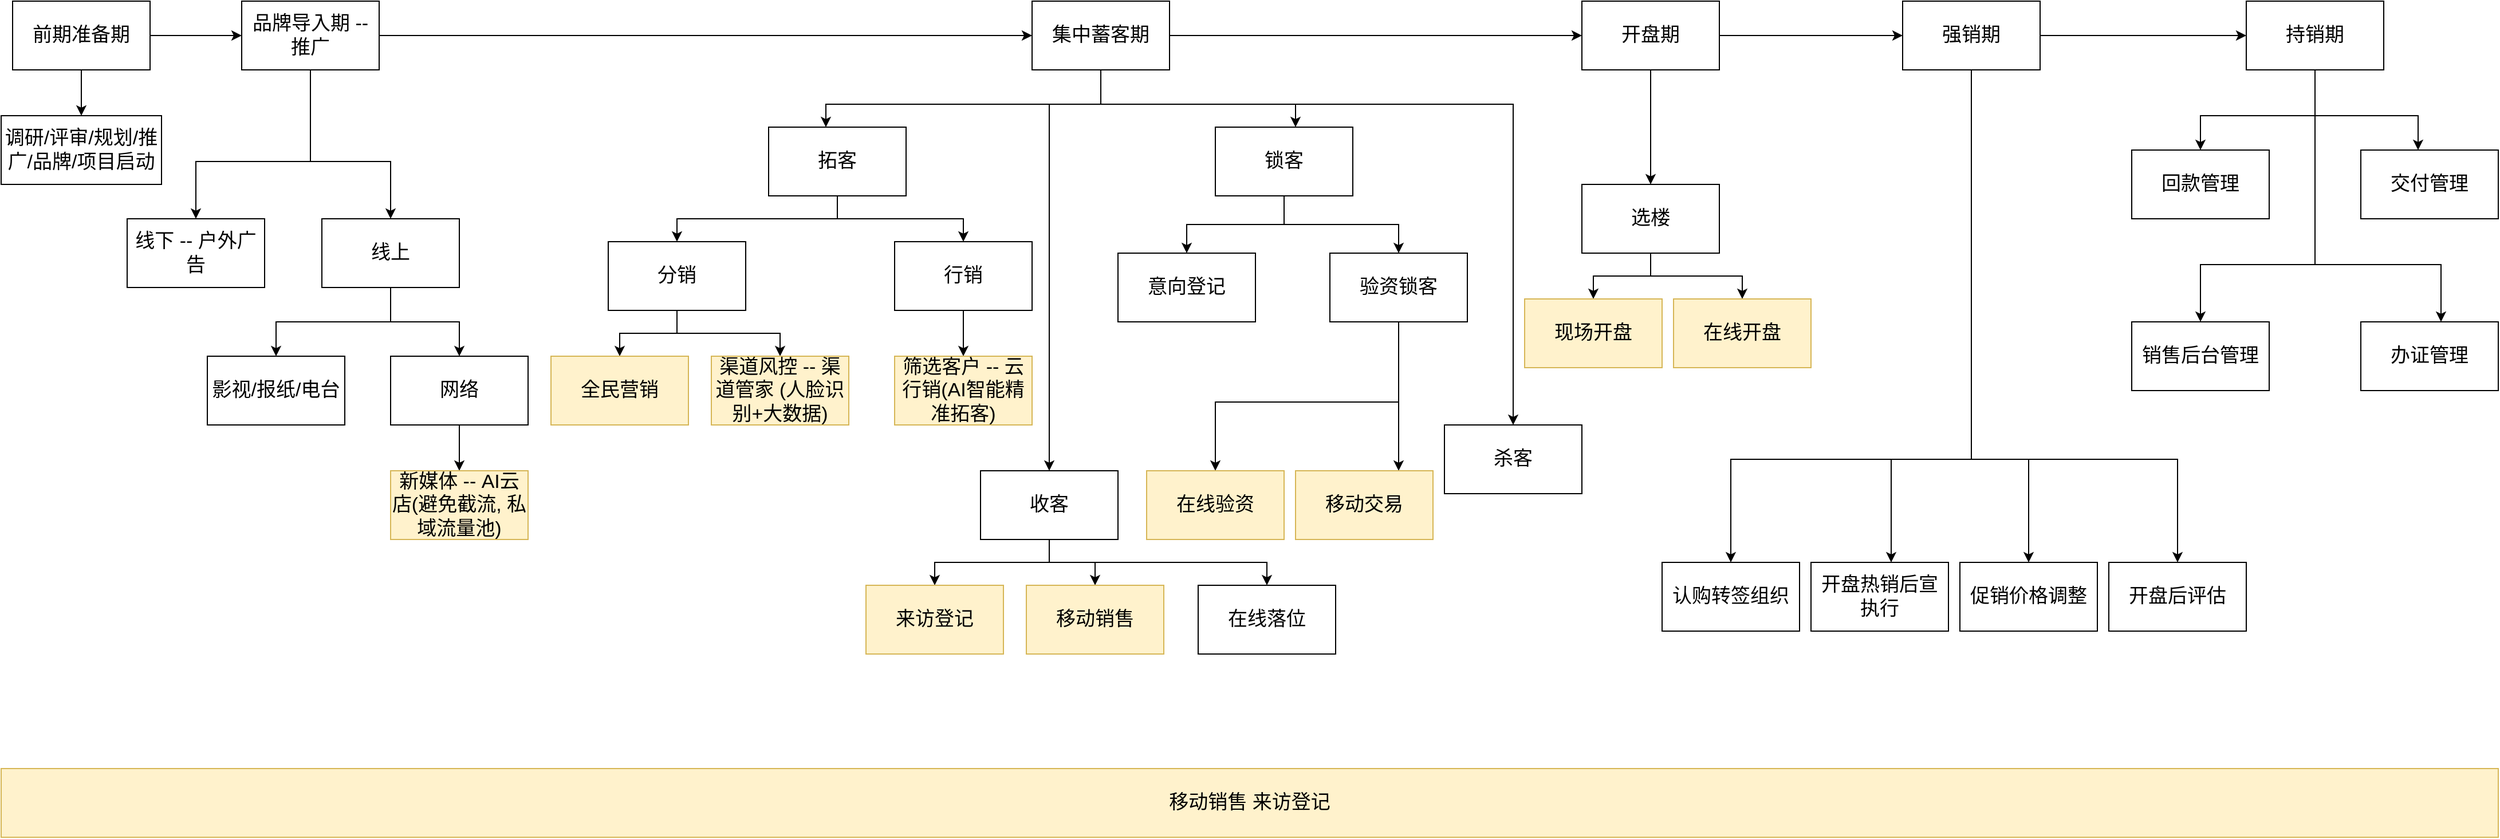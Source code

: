 <mxfile version="14.6.13" type="github">
  <diagram id="gAYLs6P5zjDs-k3iVm-y" name="Page-1">
    <mxGraphModel dx="2844" dy="1412" grid="1" gridSize="10" guides="1" tooltips="1" connect="1" arrows="1" fold="1" page="1" pageScale="1" pageWidth="827" pageHeight="1169" math="0" shadow="0">
      <root>
        <mxCell id="0" />
        <mxCell id="1" parent="0" />
        <mxCell id="a8IUFsbmlE4pYnBHEr7y-3" value="" style="edgeStyle=orthogonalEdgeStyle;rounded=0;orthogonalLoop=1;jettySize=auto;html=1;fontSize=17;" edge="1" parent="1" source="a8IUFsbmlE4pYnBHEr7y-1" target="a8IUFsbmlE4pYnBHEr7y-2">
          <mxGeometry relative="1" as="geometry" />
        </mxCell>
        <mxCell id="a8IUFsbmlE4pYnBHEr7y-13" value="" style="edgeStyle=orthogonalEdgeStyle;rounded=0;orthogonalLoop=1;jettySize=auto;html=1;fontSize=17;" edge="1" parent="1" source="a8IUFsbmlE4pYnBHEr7y-1" target="a8IUFsbmlE4pYnBHEr7y-12">
          <mxGeometry relative="1" as="geometry" />
        </mxCell>
        <mxCell id="a8IUFsbmlE4pYnBHEr7y-1" value="前期准备期" style="rounded=0;whiteSpace=wrap;html=1;fontSize=17;" vertex="1" parent="1">
          <mxGeometry x="110" y="220" width="120" height="60" as="geometry" />
        </mxCell>
        <mxCell id="a8IUFsbmlE4pYnBHEr7y-5" value="" style="edgeStyle=orthogonalEdgeStyle;rounded=0;orthogonalLoop=1;jettySize=auto;html=1;fontSize=17;" edge="1" parent="1" source="a8IUFsbmlE4pYnBHEr7y-2" target="a8IUFsbmlE4pYnBHEr7y-4">
          <mxGeometry relative="1" as="geometry" />
        </mxCell>
        <mxCell id="a8IUFsbmlE4pYnBHEr7y-16" value="" style="edgeStyle=orthogonalEdgeStyle;rounded=0;orthogonalLoop=1;jettySize=auto;html=1;fontSize=17;" edge="1" parent="1" source="a8IUFsbmlE4pYnBHEr7y-2" target="a8IUFsbmlE4pYnBHEr7y-15">
          <mxGeometry relative="1" as="geometry">
            <Array as="points">
              <mxPoint x="370" y="360" />
              <mxPoint x="270" y="360" />
            </Array>
          </mxGeometry>
        </mxCell>
        <mxCell id="a8IUFsbmlE4pYnBHEr7y-21" value="" style="edgeStyle=orthogonalEdgeStyle;rounded=0;orthogonalLoop=1;jettySize=auto;html=1;fontSize=17;" edge="1" parent="1" source="a8IUFsbmlE4pYnBHEr7y-2" target="a8IUFsbmlE4pYnBHEr7y-20">
          <mxGeometry relative="1" as="geometry">
            <Array as="points">
              <mxPoint x="370" y="360" />
              <mxPoint x="440" y="360" />
            </Array>
          </mxGeometry>
        </mxCell>
        <mxCell id="a8IUFsbmlE4pYnBHEr7y-2" value="品牌导入期 -- 推广" style="whiteSpace=wrap;html=1;rounded=0;fontSize=17;" vertex="1" parent="1">
          <mxGeometry x="310" y="220" width="120" height="60" as="geometry" />
        </mxCell>
        <mxCell id="a8IUFsbmlE4pYnBHEr7y-31" value="" style="edgeStyle=orthogonalEdgeStyle;rounded=0;orthogonalLoop=1;jettySize=auto;html=1;fontSize=17;" edge="1" parent="1" source="a8IUFsbmlE4pYnBHEr7y-4" target="a8IUFsbmlE4pYnBHEr7y-30">
          <mxGeometry relative="1" as="geometry">
            <Array as="points">
              <mxPoint x="1060" y="310" />
              <mxPoint x="820" y="310" />
            </Array>
          </mxGeometry>
        </mxCell>
        <mxCell id="a8IUFsbmlE4pYnBHEr7y-48" value="" style="edgeStyle=orthogonalEdgeStyle;rounded=0;orthogonalLoop=1;jettySize=auto;html=1;fontSize=17;" edge="1" parent="1" source="a8IUFsbmlE4pYnBHEr7y-4" target="a8IUFsbmlE4pYnBHEr7y-47">
          <mxGeometry relative="1" as="geometry">
            <Array as="points">
              <mxPoint x="1060" y="310" />
              <mxPoint x="1015" y="310" />
            </Array>
          </mxGeometry>
        </mxCell>
        <mxCell id="a8IUFsbmlE4pYnBHEr7y-56" value="" style="edgeStyle=orthogonalEdgeStyle;rounded=0;orthogonalLoop=1;jettySize=auto;html=1;fontSize=17;" edge="1" parent="1" source="a8IUFsbmlE4pYnBHEr7y-4" target="a8IUFsbmlE4pYnBHEr7y-55">
          <mxGeometry relative="1" as="geometry">
            <Array as="points">
              <mxPoint x="1060" y="310" />
              <mxPoint x="1420" y="310" />
            </Array>
          </mxGeometry>
        </mxCell>
        <mxCell id="a8IUFsbmlE4pYnBHEr7y-61" value="" style="edgeStyle=orthogonalEdgeStyle;rounded=0;orthogonalLoop=1;jettySize=auto;html=1;fontSize=17;" edge="1" parent="1" source="a8IUFsbmlE4pYnBHEr7y-4" target="a8IUFsbmlE4pYnBHEr7y-60">
          <mxGeometry relative="1" as="geometry">
            <Array as="points">
              <mxPoint x="1060" y="310" />
              <mxPoint x="1230" y="310" />
            </Array>
          </mxGeometry>
        </mxCell>
        <mxCell id="a8IUFsbmlE4pYnBHEr7y-67" value="" style="edgeStyle=orthogonalEdgeStyle;rounded=0;orthogonalLoop=1;jettySize=auto;html=1;fontSize=17;" edge="1" parent="1" source="a8IUFsbmlE4pYnBHEr7y-4" target="a8IUFsbmlE4pYnBHEr7y-66">
          <mxGeometry relative="1" as="geometry" />
        </mxCell>
        <mxCell id="a8IUFsbmlE4pYnBHEr7y-4" value="集中蓄客期" style="whiteSpace=wrap;html=1;rounded=0;fontSize=17;" vertex="1" parent="1">
          <mxGeometry x="1000" y="220" width="120" height="60" as="geometry" />
        </mxCell>
        <mxCell id="a8IUFsbmlE4pYnBHEr7y-12" value="调研/评审/规划/推广/品牌/项目启动" style="whiteSpace=wrap;html=1;rounded=0;fontSize=17;" vertex="1" parent="1">
          <mxGeometry x="100" y="320" width="140" height="60" as="geometry" />
        </mxCell>
        <mxCell id="a8IUFsbmlE4pYnBHEr7y-15" value="线下 -- 户外广告" style="whiteSpace=wrap;html=1;rounded=0;fontSize=17;" vertex="1" parent="1">
          <mxGeometry x="210" y="410" width="120" height="60" as="geometry" />
        </mxCell>
        <mxCell id="a8IUFsbmlE4pYnBHEr7y-25" value="" style="edgeStyle=orthogonalEdgeStyle;rounded=0;orthogonalLoop=1;jettySize=auto;html=1;fontSize=17;" edge="1" parent="1" source="a8IUFsbmlE4pYnBHEr7y-20" target="a8IUFsbmlE4pYnBHEr7y-24">
          <mxGeometry relative="1" as="geometry" />
        </mxCell>
        <mxCell id="a8IUFsbmlE4pYnBHEr7y-27" value="" style="edgeStyle=orthogonalEdgeStyle;rounded=0;orthogonalLoop=1;jettySize=auto;html=1;fontSize=17;" edge="1" parent="1" source="a8IUFsbmlE4pYnBHEr7y-20" target="a8IUFsbmlE4pYnBHEr7y-26">
          <mxGeometry relative="1" as="geometry" />
        </mxCell>
        <mxCell id="a8IUFsbmlE4pYnBHEr7y-20" value="线上" style="whiteSpace=wrap;html=1;rounded=0;fontSize=17;" vertex="1" parent="1">
          <mxGeometry x="380" y="410" width="120" height="60" as="geometry" />
        </mxCell>
        <mxCell id="a8IUFsbmlE4pYnBHEr7y-24" value="影视/报纸/电台" style="whiteSpace=wrap;html=1;rounded=0;fontSize=17;" vertex="1" parent="1">
          <mxGeometry x="280" y="530" width="120" height="60" as="geometry" />
        </mxCell>
        <mxCell id="a8IUFsbmlE4pYnBHEr7y-29" value="" style="edgeStyle=orthogonalEdgeStyle;rounded=0;orthogonalLoop=1;jettySize=auto;html=1;fontSize=17;" edge="1" parent="1" source="a8IUFsbmlE4pYnBHEr7y-26" target="a8IUFsbmlE4pYnBHEr7y-28">
          <mxGeometry relative="1" as="geometry" />
        </mxCell>
        <mxCell id="a8IUFsbmlE4pYnBHEr7y-26" value="网络" style="whiteSpace=wrap;html=1;rounded=0;fontSize=17;" vertex="1" parent="1">
          <mxGeometry x="440" y="530" width="120" height="60" as="geometry" />
        </mxCell>
        <mxCell id="a8IUFsbmlE4pYnBHEr7y-28" value="新媒体 -- AI云店(避免截流, 私域流量池)" style="whiteSpace=wrap;html=1;rounded=0;fillColor=#fff2cc;strokeColor=#d6b656;fontSize=17;" vertex="1" parent="1">
          <mxGeometry x="440" y="630" width="120" height="60" as="geometry" />
        </mxCell>
        <mxCell id="a8IUFsbmlE4pYnBHEr7y-35" value="" style="edgeStyle=orthogonalEdgeStyle;rounded=0;orthogonalLoop=1;jettySize=auto;html=1;fontSize=17;" edge="1" parent="1" source="a8IUFsbmlE4pYnBHEr7y-30" target="a8IUFsbmlE4pYnBHEr7y-34">
          <mxGeometry relative="1" as="geometry">
            <Array as="points">
              <mxPoint x="830" y="410" />
              <mxPoint x="690" y="410" />
              <mxPoint x="690" y="460" />
            </Array>
          </mxGeometry>
        </mxCell>
        <mxCell id="a8IUFsbmlE4pYnBHEr7y-37" value="" style="edgeStyle=orthogonalEdgeStyle;rounded=0;orthogonalLoop=1;jettySize=auto;html=1;fontSize=17;" edge="1" parent="1" source="a8IUFsbmlE4pYnBHEr7y-30" target="a8IUFsbmlE4pYnBHEr7y-36">
          <mxGeometry relative="1" as="geometry">
            <Array as="points">
              <mxPoint x="830" y="410" />
              <mxPoint x="940" y="410" />
            </Array>
          </mxGeometry>
        </mxCell>
        <mxCell id="a8IUFsbmlE4pYnBHEr7y-30" value="拓客" style="whiteSpace=wrap;html=1;rounded=0;fontSize=17;" vertex="1" parent="1">
          <mxGeometry x="770" y="330" width="120" height="60" as="geometry" />
        </mxCell>
        <mxCell id="a8IUFsbmlE4pYnBHEr7y-41" value="" style="edgeStyle=orthogonalEdgeStyle;rounded=0;orthogonalLoop=1;jettySize=auto;html=1;fontSize=17;" edge="1" parent="1" source="a8IUFsbmlE4pYnBHEr7y-34" target="a8IUFsbmlE4pYnBHEr7y-40">
          <mxGeometry relative="1" as="geometry" />
        </mxCell>
        <mxCell id="a8IUFsbmlE4pYnBHEr7y-44" value="" style="edgeStyle=orthogonalEdgeStyle;rounded=0;orthogonalLoop=1;jettySize=auto;html=1;fontSize=17;" edge="1" parent="1" source="a8IUFsbmlE4pYnBHEr7y-34" target="a8IUFsbmlE4pYnBHEr7y-43">
          <mxGeometry relative="1" as="geometry" />
        </mxCell>
        <mxCell id="a8IUFsbmlE4pYnBHEr7y-34" value="分销" style="whiteSpace=wrap;html=1;rounded=0;fontSize=17;" vertex="1" parent="1">
          <mxGeometry x="630" y="430" width="120" height="60" as="geometry" />
        </mxCell>
        <mxCell id="a8IUFsbmlE4pYnBHEr7y-46" value="" style="edgeStyle=orthogonalEdgeStyle;rounded=0;orthogonalLoop=1;jettySize=auto;html=1;fontSize=17;" edge="1" parent="1" source="a8IUFsbmlE4pYnBHEr7y-36" target="a8IUFsbmlE4pYnBHEr7y-45">
          <mxGeometry relative="1" as="geometry" />
        </mxCell>
        <mxCell id="a8IUFsbmlE4pYnBHEr7y-36" value="行销" style="whiteSpace=wrap;html=1;rounded=0;fontSize=17;" vertex="1" parent="1">
          <mxGeometry x="880" y="430" width="120" height="60" as="geometry" />
        </mxCell>
        <mxCell id="a8IUFsbmlE4pYnBHEr7y-40" value="全民营销" style="whiteSpace=wrap;html=1;rounded=0;fillColor=#fff2cc;strokeColor=#d6b656;fontSize=17;" vertex="1" parent="1">
          <mxGeometry x="580" y="530" width="120" height="60" as="geometry" />
        </mxCell>
        <mxCell id="a8IUFsbmlE4pYnBHEr7y-43" value="渠道风控 -- 渠道管家 (人脸识别+大数据)" style="whiteSpace=wrap;html=1;rounded=0;fillColor=#fff2cc;strokeColor=#d6b656;fontSize=17;" vertex="1" parent="1">
          <mxGeometry x="720" y="530" width="120" height="60" as="geometry" />
        </mxCell>
        <mxCell id="a8IUFsbmlE4pYnBHEr7y-45" value="筛选客户 -- 云行销(AI智能精准拓客)" style="whiteSpace=wrap;html=1;rounded=0;fillColor=#fff2cc;strokeColor=#d6b656;fontSize=17;" vertex="1" parent="1">
          <mxGeometry x="880" y="530" width="120" height="60" as="geometry" />
        </mxCell>
        <mxCell id="a8IUFsbmlE4pYnBHEr7y-50" value="" style="edgeStyle=orthogonalEdgeStyle;rounded=0;orthogonalLoop=1;jettySize=auto;html=1;fontSize=17;" edge="1" parent="1" source="a8IUFsbmlE4pYnBHEr7y-47" target="a8IUFsbmlE4pYnBHEr7y-49">
          <mxGeometry relative="1" as="geometry">
            <Array as="points">
              <mxPoint x="1015" y="710" />
              <mxPoint x="915" y="710" />
            </Array>
          </mxGeometry>
        </mxCell>
        <mxCell id="a8IUFsbmlE4pYnBHEr7y-52" value="" style="edgeStyle=orthogonalEdgeStyle;rounded=0;orthogonalLoop=1;jettySize=auto;html=1;fontSize=17;" edge="1" parent="1" source="a8IUFsbmlE4pYnBHEr7y-47" target="a8IUFsbmlE4pYnBHEr7y-51">
          <mxGeometry relative="1" as="geometry">
            <Array as="points">
              <mxPoint x="1015" y="710" />
              <mxPoint x="1055" y="710" />
            </Array>
          </mxGeometry>
        </mxCell>
        <mxCell id="a8IUFsbmlE4pYnBHEr7y-57" value="" style="edgeStyle=orthogonalEdgeStyle;rounded=0;orthogonalLoop=1;jettySize=auto;html=1;fontSize=17;" edge="1" parent="1" source="a8IUFsbmlE4pYnBHEr7y-47" target="a8IUFsbmlE4pYnBHEr7y-53">
          <mxGeometry relative="1" as="geometry">
            <Array as="points">
              <mxPoint x="1015" y="710" />
              <mxPoint x="1205" y="710" />
            </Array>
          </mxGeometry>
        </mxCell>
        <mxCell id="a8IUFsbmlE4pYnBHEr7y-47" value="收客" style="whiteSpace=wrap;html=1;rounded=0;fontSize=17;" vertex="1" parent="1">
          <mxGeometry x="955" y="630" width="120" height="60" as="geometry" />
        </mxCell>
        <mxCell id="a8IUFsbmlE4pYnBHEr7y-49" value="来访登记" style="whiteSpace=wrap;html=1;rounded=0;fillColor=#fff2cc;strokeColor=#d6b656;fontSize=17;" vertex="1" parent="1">
          <mxGeometry x="855" y="730" width="120" height="60" as="geometry" />
        </mxCell>
        <mxCell id="a8IUFsbmlE4pYnBHEr7y-51" value="移动销售" style="whiteSpace=wrap;html=1;rounded=0;fillColor=#fff2cc;strokeColor=#d6b656;fontSize=17;" vertex="1" parent="1">
          <mxGeometry x="995" y="730" width="120" height="60" as="geometry" />
        </mxCell>
        <mxCell id="a8IUFsbmlE4pYnBHEr7y-53" value="&lt;div style=&quot;font-size: 17px;&quot;&gt;在线落位&lt;/div&gt;" style="whiteSpace=wrap;html=1;rounded=0;fontSize=17;" vertex="1" parent="1">
          <mxGeometry x="1145" y="730" width="120" height="60" as="geometry" />
        </mxCell>
        <mxCell id="a8IUFsbmlE4pYnBHEr7y-55" value="杀客" style="whiteSpace=wrap;html=1;rounded=0;fontSize=17;" vertex="1" parent="1">
          <mxGeometry x="1360" y="590" width="120" height="60" as="geometry" />
        </mxCell>
        <mxCell id="a8IUFsbmlE4pYnBHEr7y-63" value="" style="edgeStyle=orthogonalEdgeStyle;rounded=0;orthogonalLoop=1;jettySize=auto;html=1;fontSize=17;" edge="1" parent="1" source="a8IUFsbmlE4pYnBHEr7y-60" target="a8IUFsbmlE4pYnBHEr7y-62">
          <mxGeometry relative="1" as="geometry" />
        </mxCell>
        <mxCell id="a8IUFsbmlE4pYnBHEr7y-65" value="" style="edgeStyle=orthogonalEdgeStyle;rounded=0;orthogonalLoop=1;jettySize=auto;html=1;fontSize=17;" edge="1" parent="1" source="a8IUFsbmlE4pYnBHEr7y-60" target="a8IUFsbmlE4pYnBHEr7y-64">
          <mxGeometry relative="1" as="geometry" />
        </mxCell>
        <mxCell id="a8IUFsbmlE4pYnBHEr7y-60" value="锁客" style="whiteSpace=wrap;html=1;rounded=0;fontSize=17;" vertex="1" parent="1">
          <mxGeometry x="1160" y="330" width="120" height="60" as="geometry" />
        </mxCell>
        <mxCell id="a8IUFsbmlE4pYnBHEr7y-62" value="意向登记" style="whiteSpace=wrap;html=1;rounded=0;fontSize=17;" vertex="1" parent="1">
          <mxGeometry x="1075" y="440" width="120" height="60" as="geometry" />
        </mxCell>
        <mxCell id="a8IUFsbmlE4pYnBHEr7y-105" value="" style="edgeStyle=orthogonalEdgeStyle;rounded=0;orthogonalLoop=1;jettySize=auto;html=1;fontSize=17;" edge="1" parent="1" source="a8IUFsbmlE4pYnBHEr7y-64" target="a8IUFsbmlE4pYnBHEr7y-104">
          <mxGeometry relative="1" as="geometry">
            <Array as="points">
              <mxPoint x="1320" y="570" />
              <mxPoint x="1160" y="570" />
            </Array>
          </mxGeometry>
        </mxCell>
        <mxCell id="a8IUFsbmlE4pYnBHEr7y-107" value="" style="edgeStyle=orthogonalEdgeStyle;rounded=0;orthogonalLoop=1;jettySize=auto;html=1;fontSize=17;" edge="1" parent="1" source="a8IUFsbmlE4pYnBHEr7y-64" target="a8IUFsbmlE4pYnBHEr7y-106">
          <mxGeometry relative="1" as="geometry">
            <Array as="points">
              <mxPoint x="1320" y="600" />
              <mxPoint x="1320" y="600" />
            </Array>
          </mxGeometry>
        </mxCell>
        <mxCell id="a8IUFsbmlE4pYnBHEr7y-64" value="验资锁客" style="whiteSpace=wrap;html=1;rounded=0;fontSize=17;" vertex="1" parent="1">
          <mxGeometry x="1260" y="440" width="120" height="60" as="geometry" />
        </mxCell>
        <mxCell id="a8IUFsbmlE4pYnBHEr7y-71" value="" style="edgeStyle=orthogonalEdgeStyle;rounded=0;orthogonalLoop=1;jettySize=auto;html=1;fontSize=17;" edge="1" parent="1" source="a8IUFsbmlE4pYnBHEr7y-66" target="a8IUFsbmlE4pYnBHEr7y-70">
          <mxGeometry relative="1" as="geometry" />
        </mxCell>
        <mxCell id="a8IUFsbmlE4pYnBHEr7y-82" value="" style="edgeStyle=orthogonalEdgeStyle;rounded=0;orthogonalLoop=1;jettySize=auto;html=1;fontSize=17;" edge="1" parent="1" source="a8IUFsbmlE4pYnBHEr7y-66" target="a8IUFsbmlE4pYnBHEr7y-81">
          <mxGeometry relative="1" as="geometry" />
        </mxCell>
        <mxCell id="a8IUFsbmlE4pYnBHEr7y-66" value="开盘期" style="whiteSpace=wrap;html=1;rounded=0;fontSize=17;" vertex="1" parent="1">
          <mxGeometry x="1480" y="220" width="120" height="60" as="geometry" />
        </mxCell>
        <mxCell id="a8IUFsbmlE4pYnBHEr7y-75" value="" style="edgeStyle=orthogonalEdgeStyle;rounded=0;orthogonalLoop=1;jettySize=auto;html=1;fontSize=17;" edge="1" parent="1" source="a8IUFsbmlE4pYnBHEr7y-70" target="a8IUFsbmlE4pYnBHEr7y-74">
          <mxGeometry relative="1" as="geometry" />
        </mxCell>
        <mxCell id="a8IUFsbmlE4pYnBHEr7y-78" value="" style="edgeStyle=orthogonalEdgeStyle;rounded=0;orthogonalLoop=1;jettySize=auto;html=1;fontSize=17;" edge="1" parent="1" source="a8IUFsbmlE4pYnBHEr7y-70" target="a8IUFsbmlE4pYnBHEr7y-77">
          <mxGeometry relative="1" as="geometry" />
        </mxCell>
        <mxCell id="a8IUFsbmlE4pYnBHEr7y-70" value="选楼" style="whiteSpace=wrap;html=1;rounded=0;fontSize=17;" vertex="1" parent="1">
          <mxGeometry x="1480" y="380" width="120" height="60" as="geometry" />
        </mxCell>
        <mxCell id="a8IUFsbmlE4pYnBHEr7y-74" value="现场开盘" style="whiteSpace=wrap;html=1;rounded=0;fontSize=17;fillColor=#fff2cc;strokeColor=#d6b656;" vertex="1" parent="1">
          <mxGeometry x="1430" y="480" width="120" height="60" as="geometry" />
        </mxCell>
        <mxCell id="a8IUFsbmlE4pYnBHEr7y-77" value="在线开盘" style="whiteSpace=wrap;html=1;rounded=0;fontSize=17;fillColor=#fff2cc;strokeColor=#d6b656;" vertex="1" parent="1">
          <mxGeometry x="1560" y="480" width="120" height="60" as="geometry" />
        </mxCell>
        <mxCell id="a8IUFsbmlE4pYnBHEr7y-84" value="" style="edgeStyle=orthogonalEdgeStyle;rounded=0;orthogonalLoop=1;jettySize=auto;html=1;fontSize=17;" edge="1" parent="1" source="a8IUFsbmlE4pYnBHEr7y-81" target="a8IUFsbmlE4pYnBHEr7y-83">
          <mxGeometry relative="1" as="geometry">
            <Array as="points">
              <mxPoint x="1820" y="620" />
              <mxPoint x="1610" y="620" />
            </Array>
          </mxGeometry>
        </mxCell>
        <mxCell id="a8IUFsbmlE4pYnBHEr7y-87" value="" style="edgeStyle=orthogonalEdgeStyle;rounded=0;orthogonalLoop=1;jettySize=auto;html=1;fontSize=17;" edge="1" parent="1" source="a8IUFsbmlE4pYnBHEr7y-81" target="a8IUFsbmlE4pYnBHEr7y-86">
          <mxGeometry relative="1" as="geometry">
            <Array as="points">
              <mxPoint x="1820" y="620" />
              <mxPoint x="1750" y="620" />
            </Array>
          </mxGeometry>
        </mxCell>
        <mxCell id="a8IUFsbmlE4pYnBHEr7y-89" value="" style="edgeStyle=orthogonalEdgeStyle;rounded=0;orthogonalLoop=1;jettySize=auto;html=1;fontSize=17;" edge="1" parent="1" source="a8IUFsbmlE4pYnBHEr7y-81" target="a8IUFsbmlE4pYnBHEr7y-88">
          <mxGeometry relative="1" as="geometry">
            <Array as="points">
              <mxPoint x="1820" y="620" />
              <mxPoint x="1870" y="620" />
            </Array>
          </mxGeometry>
        </mxCell>
        <mxCell id="a8IUFsbmlE4pYnBHEr7y-91" value="" style="edgeStyle=orthogonalEdgeStyle;rounded=0;orthogonalLoop=1;jettySize=auto;html=1;fontSize=17;" edge="1" parent="1" source="a8IUFsbmlE4pYnBHEr7y-81" target="a8IUFsbmlE4pYnBHEr7y-90">
          <mxGeometry relative="1" as="geometry">
            <Array as="points">
              <mxPoint x="1820" y="620" />
              <mxPoint x="2000" y="620" />
            </Array>
          </mxGeometry>
        </mxCell>
        <mxCell id="a8IUFsbmlE4pYnBHEr7y-93" value="" style="edgeStyle=orthogonalEdgeStyle;rounded=0;orthogonalLoop=1;jettySize=auto;html=1;fontSize=17;" edge="1" parent="1" source="a8IUFsbmlE4pYnBHEr7y-81" target="a8IUFsbmlE4pYnBHEr7y-92">
          <mxGeometry relative="1" as="geometry" />
        </mxCell>
        <mxCell id="a8IUFsbmlE4pYnBHEr7y-81" value="强销期" style="whiteSpace=wrap;html=1;rounded=0;fontSize=17;" vertex="1" parent="1">
          <mxGeometry x="1760" y="220" width="120" height="60" as="geometry" />
        </mxCell>
        <mxCell id="a8IUFsbmlE4pYnBHEr7y-83" value="认购转签组织" style="whiteSpace=wrap;html=1;rounded=0;fontSize=17;" vertex="1" parent="1">
          <mxGeometry x="1550" y="710" width="120" height="60" as="geometry" />
        </mxCell>
        <mxCell id="a8IUFsbmlE4pYnBHEr7y-86" value="开盘热销后宣执行" style="whiteSpace=wrap;html=1;rounded=0;fontSize=17;" vertex="1" parent="1">
          <mxGeometry x="1680" y="710" width="120" height="60" as="geometry" />
        </mxCell>
        <mxCell id="a8IUFsbmlE4pYnBHEr7y-88" value="促销价格调整" style="whiteSpace=wrap;html=1;rounded=0;fontSize=17;" vertex="1" parent="1">
          <mxGeometry x="1810" y="710" width="120" height="60" as="geometry" />
        </mxCell>
        <mxCell id="a8IUFsbmlE4pYnBHEr7y-90" value="开盘后评估" style="whiteSpace=wrap;html=1;rounded=0;fontSize=17;" vertex="1" parent="1">
          <mxGeometry x="1940" y="710" width="120" height="60" as="geometry" />
        </mxCell>
        <mxCell id="a8IUFsbmlE4pYnBHEr7y-95" value="" style="edgeStyle=orthogonalEdgeStyle;rounded=0;orthogonalLoop=1;jettySize=auto;html=1;fontSize=17;" edge="1" parent="1" source="a8IUFsbmlE4pYnBHEr7y-92" target="a8IUFsbmlE4pYnBHEr7y-94">
          <mxGeometry relative="1" as="geometry">
            <Array as="points">
              <mxPoint x="2120" y="320" />
              <mxPoint x="2020" y="320" />
            </Array>
          </mxGeometry>
        </mxCell>
        <mxCell id="a8IUFsbmlE4pYnBHEr7y-97" value="" style="edgeStyle=orthogonalEdgeStyle;rounded=0;orthogonalLoop=1;jettySize=auto;html=1;fontSize=17;" edge="1" parent="1" source="a8IUFsbmlE4pYnBHEr7y-92" target="a8IUFsbmlE4pYnBHEr7y-96">
          <mxGeometry relative="1" as="geometry">
            <Array as="points">
              <mxPoint x="2120" y="450" />
              <mxPoint x="2020" y="450" />
            </Array>
          </mxGeometry>
        </mxCell>
        <mxCell id="a8IUFsbmlE4pYnBHEr7y-99" value="" style="edgeStyle=orthogonalEdgeStyle;rounded=0;orthogonalLoop=1;jettySize=auto;html=1;fontSize=17;" edge="1" parent="1" source="a8IUFsbmlE4pYnBHEr7y-92" target="a8IUFsbmlE4pYnBHEr7y-98">
          <mxGeometry relative="1" as="geometry">
            <Array as="points">
              <mxPoint x="2120" y="320" />
              <mxPoint x="2210" y="320" />
            </Array>
          </mxGeometry>
        </mxCell>
        <mxCell id="a8IUFsbmlE4pYnBHEr7y-102" value="" style="edgeStyle=orthogonalEdgeStyle;rounded=0;orthogonalLoop=1;jettySize=auto;html=1;fontSize=17;" edge="1" parent="1" source="a8IUFsbmlE4pYnBHEr7y-92" target="a8IUFsbmlE4pYnBHEr7y-101">
          <mxGeometry relative="1" as="geometry">
            <Array as="points">
              <mxPoint x="2120" y="450" />
              <mxPoint x="2230" y="450" />
            </Array>
          </mxGeometry>
        </mxCell>
        <mxCell id="a8IUFsbmlE4pYnBHEr7y-92" value="持销期" style="whiteSpace=wrap;html=1;rounded=0;fontSize=17;" vertex="1" parent="1">
          <mxGeometry x="2060" y="220" width="120" height="60" as="geometry" />
        </mxCell>
        <mxCell id="a8IUFsbmlE4pYnBHEr7y-94" value="回款管理" style="whiteSpace=wrap;html=1;rounded=0;fontSize=17;" vertex="1" parent="1">
          <mxGeometry x="1960" y="350" width="120" height="60" as="geometry" />
        </mxCell>
        <mxCell id="a8IUFsbmlE4pYnBHEr7y-96" value="销售后台管理" style="whiteSpace=wrap;html=1;rounded=0;fontSize=17;" vertex="1" parent="1">
          <mxGeometry x="1960" y="500" width="120" height="60" as="geometry" />
        </mxCell>
        <mxCell id="a8IUFsbmlE4pYnBHEr7y-98" value="交付管理" style="whiteSpace=wrap;html=1;rounded=0;fontSize=17;" vertex="1" parent="1">
          <mxGeometry x="2160" y="350" width="120" height="60" as="geometry" />
        </mxCell>
        <mxCell id="a8IUFsbmlE4pYnBHEr7y-101" value="办证管理" style="whiteSpace=wrap;html=1;rounded=0;fontSize=17;" vertex="1" parent="1">
          <mxGeometry x="2160" y="500" width="120" height="60" as="geometry" />
        </mxCell>
        <mxCell id="a8IUFsbmlE4pYnBHEr7y-103" value="移动销售 来访登记" style="rounded=0;whiteSpace=wrap;html=1;fontSize=17;fillColor=#fff2cc;strokeColor=#d6b656;" vertex="1" parent="1">
          <mxGeometry x="100" y="890" width="2180" height="60" as="geometry" />
        </mxCell>
        <mxCell id="a8IUFsbmlE4pYnBHEr7y-104" value="在线验资" style="whiteSpace=wrap;html=1;rounded=0;fontSize=17;fillColor=#fff2cc;strokeColor=#d6b656;" vertex="1" parent="1">
          <mxGeometry x="1100" y="630" width="120" height="60" as="geometry" />
        </mxCell>
        <mxCell id="a8IUFsbmlE4pYnBHEr7y-106" value="移动交易" style="whiteSpace=wrap;html=1;rounded=0;fontSize=17;fillColor=#fff2cc;strokeColor=#d6b656;" vertex="1" parent="1">
          <mxGeometry x="1230" y="630" width="120" height="60" as="geometry" />
        </mxCell>
      </root>
    </mxGraphModel>
  </diagram>
</mxfile>
